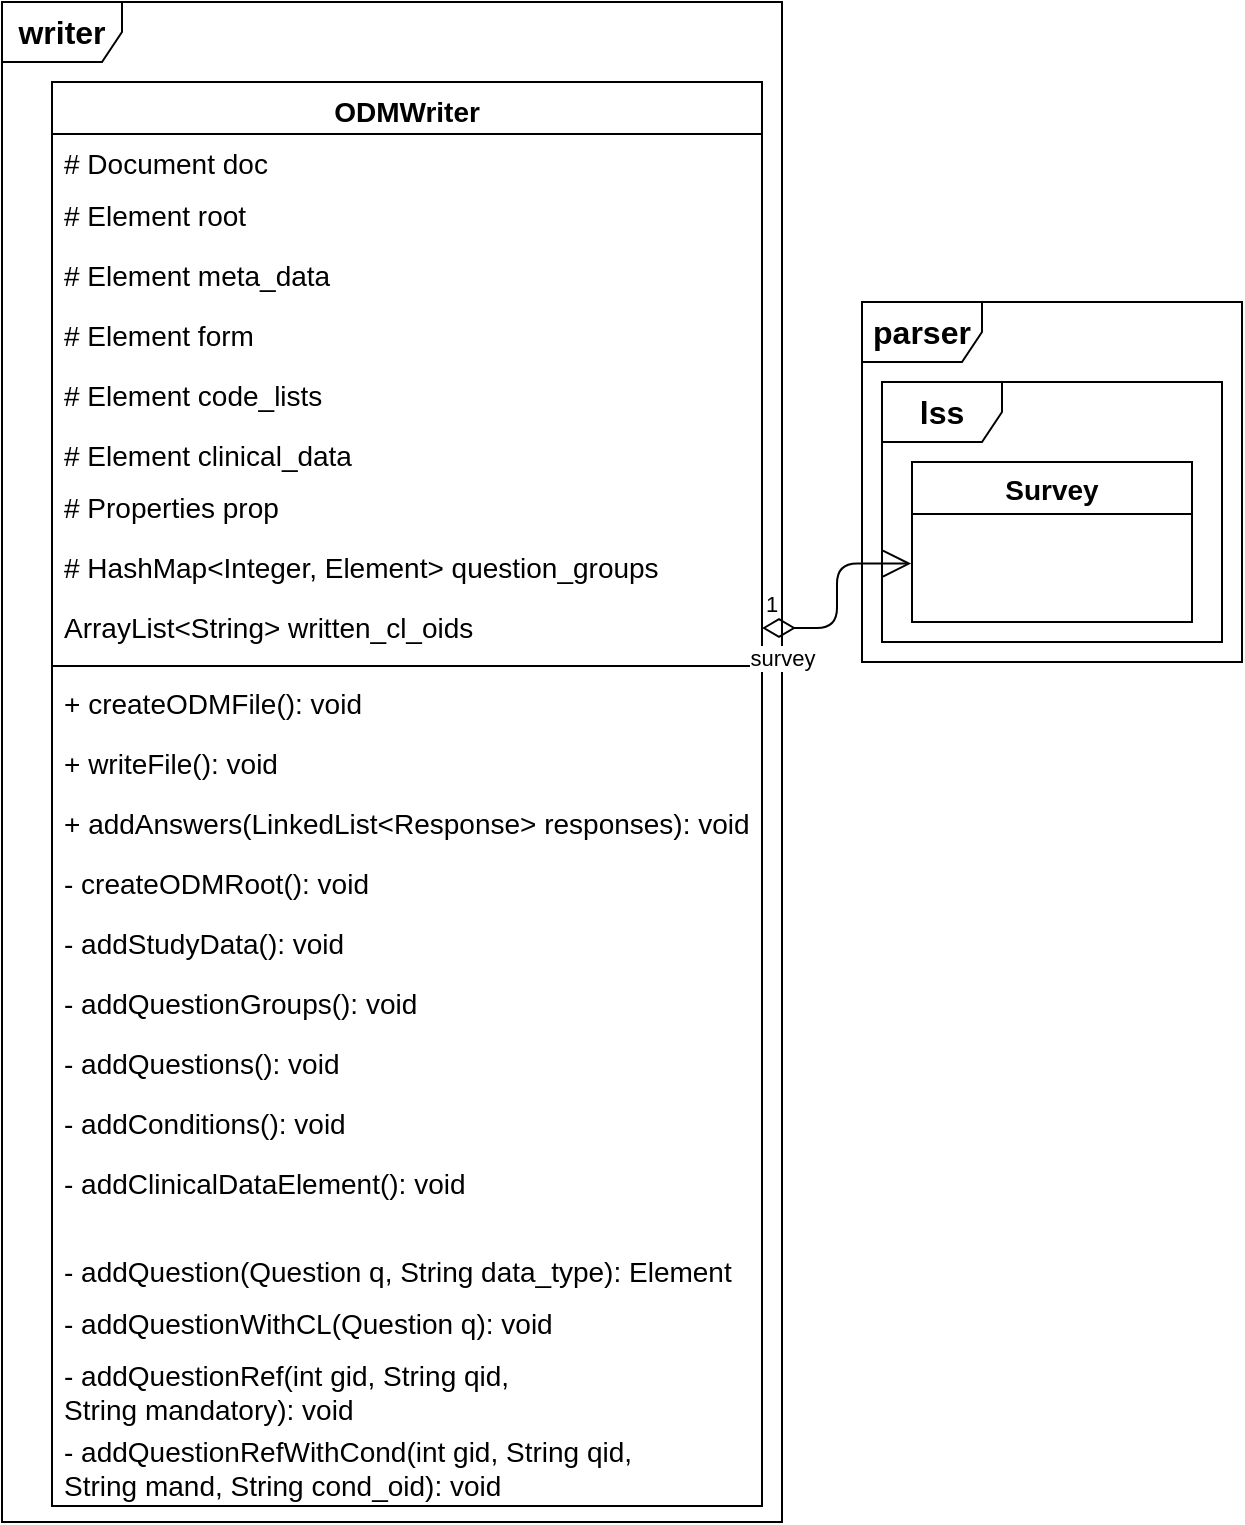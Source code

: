 <mxfile version="14.6.13" type="device"><diagram id="YB6gGQUu1oZ_nUrGwwTE" name="Page-1"><mxGraphModel dx="981" dy="607" grid="1" gridSize="10" guides="1" tooltips="1" connect="1" arrows="1" fold="1" page="1" pageScale="1" pageWidth="850" pageHeight="1100" math="0" shadow="0"><root><mxCell id="0"/><mxCell id="1" parent="0"/><mxCell id="7hJM5R8jNaZzgyFDRt-p-28" value="&lt;b&gt;&lt;font style=&quot;font-size: 16px&quot;&gt;writer&lt;/font&gt;&lt;/b&gt;" style="shape=umlFrame;whiteSpace=wrap;html=1;" parent="1" vertex="1"><mxGeometry x="270" y="320" width="390" height="760" as="geometry"/></mxCell><mxCell id="7hJM5R8jNaZzgyFDRt-p-2" value="ODMWriter" style="swimlane;fontStyle=1;align=center;verticalAlign=top;childLayout=stackLayout;horizontal=1;startSize=26;horizontalStack=0;resizeParent=1;resizeParentMax=0;resizeLast=0;collapsible=1;marginBottom=0;fontSize=14;" parent="1" vertex="1"><mxGeometry x="295" y="360" width="355" height="712" as="geometry"/></mxCell><mxCell id="7hJM5R8jNaZzgyFDRt-p-3" value="# Document doc" style="text;strokeColor=none;fillColor=none;align=left;verticalAlign=top;spacingLeft=4;spacingRight=4;overflow=hidden;rotatable=0;points=[[0,0.5],[1,0.5]];portConstraint=eastwest;fontSize=14;" parent="7hJM5R8jNaZzgyFDRt-p-2" vertex="1"><mxGeometry y="26" width="355" height="26" as="geometry"/></mxCell><mxCell id="7hJM5R8jNaZzgyFDRt-p-5" value="# Element root" style="text;strokeColor=none;fillColor=none;align=left;verticalAlign=top;spacingLeft=4;spacingRight=4;overflow=hidden;rotatable=0;points=[[0,0.5],[1,0.5]];portConstraint=eastwest;fontSize=14;" parent="7hJM5R8jNaZzgyFDRt-p-2" vertex="1"><mxGeometry y="52" width="355" height="30" as="geometry"/></mxCell><mxCell id="7hJM5R8jNaZzgyFDRt-p-12" value="# Element meta_data" style="text;strokeColor=none;fillColor=none;align=left;verticalAlign=top;spacingLeft=4;spacingRight=4;overflow=hidden;rotatable=0;points=[[0,0.5],[1,0.5]];portConstraint=eastwest;fontSize=14;" parent="7hJM5R8jNaZzgyFDRt-p-2" vertex="1"><mxGeometry y="82" width="355" height="30" as="geometry"/></mxCell><mxCell id="7hJM5R8jNaZzgyFDRt-p-10" value="# Element form" style="text;strokeColor=none;fillColor=none;align=left;verticalAlign=top;spacingLeft=4;spacingRight=4;overflow=hidden;rotatable=0;points=[[0,0.5],[1,0.5]];portConstraint=eastwest;fontSize=14;" parent="7hJM5R8jNaZzgyFDRt-p-2" vertex="1"><mxGeometry y="112" width="355" height="30" as="geometry"/></mxCell><mxCell id="7hJM5R8jNaZzgyFDRt-p-11" value="# Element code_lists" style="text;strokeColor=none;fillColor=none;align=left;verticalAlign=top;spacingLeft=4;spacingRight=4;overflow=hidden;rotatable=0;points=[[0,0.5],[1,0.5]];portConstraint=eastwest;fontSize=14;" parent="7hJM5R8jNaZzgyFDRt-p-2" vertex="1"><mxGeometry y="142" width="355" height="30" as="geometry"/></mxCell><mxCell id="7hJM5R8jNaZzgyFDRt-p-6" value="# Element clinical_data" style="text;strokeColor=none;fillColor=none;align=left;verticalAlign=top;spacingLeft=4;spacingRight=4;overflow=hidden;rotatable=0;points=[[0,0.5],[1,0.5]];portConstraint=eastwest;fontSize=14;" parent="7hJM5R8jNaZzgyFDRt-p-2" vertex="1"><mxGeometry y="172" width="355" height="26" as="geometry"/></mxCell><mxCell id="7hJM5R8jNaZzgyFDRt-p-8" value="# Properties prop" style="text;strokeColor=none;fillColor=none;align=left;verticalAlign=top;spacingLeft=4;spacingRight=4;overflow=hidden;rotatable=0;points=[[0,0.5],[1,0.5]];portConstraint=eastwest;fontSize=14;" parent="7hJM5R8jNaZzgyFDRt-p-2" vertex="1"><mxGeometry y="198" width="355" height="30" as="geometry"/></mxCell><mxCell id="7hJM5R8jNaZzgyFDRt-p-13" value="# HashMap&lt;Integer, Element&gt; question_groups" style="text;strokeColor=none;fillColor=none;align=left;verticalAlign=top;spacingLeft=4;spacingRight=4;overflow=hidden;rotatable=0;points=[[0,0.5],[1,0.5]];portConstraint=eastwest;fontSize=14;" parent="7hJM5R8jNaZzgyFDRt-p-2" vertex="1"><mxGeometry y="228" width="355" height="30" as="geometry"/></mxCell><mxCell id="7hJM5R8jNaZzgyFDRt-p-9" value="ArrayList&lt;String&gt; written_cl_oids" style="text;strokeColor=none;fillColor=none;align=left;verticalAlign=top;spacingLeft=4;spacingRight=4;overflow=hidden;rotatable=0;points=[[0,0.5],[1,0.5]];portConstraint=eastwest;fontSize=14;" parent="7hJM5R8jNaZzgyFDRt-p-2" vertex="1"><mxGeometry y="258" width="355" height="30" as="geometry"/></mxCell><mxCell id="7hJM5R8jNaZzgyFDRt-p-4" value="" style="line;strokeWidth=1;fillColor=none;align=left;verticalAlign=middle;spacingTop=-1;spacingLeft=3;spacingRight=3;rotatable=0;labelPosition=right;points=[];portConstraint=eastwest;" parent="7hJM5R8jNaZzgyFDRt-p-2" vertex="1"><mxGeometry y="288" width="355" height="8" as="geometry"/></mxCell><mxCell id="7hJM5R8jNaZzgyFDRt-p-14" value="+ createODMFile(): void" style="text;strokeColor=none;fillColor=none;align=left;verticalAlign=top;spacingLeft=4;spacingRight=4;overflow=hidden;rotatable=0;points=[[0,0.5],[1,0.5]];portConstraint=eastwest;fontSize=14;" parent="7hJM5R8jNaZzgyFDRt-p-2" vertex="1"><mxGeometry y="296" width="355" height="30" as="geometry"/></mxCell><mxCell id="7hJM5R8jNaZzgyFDRt-p-16" value="+ writeFile(): void" style="text;strokeColor=none;fillColor=none;align=left;verticalAlign=top;spacingLeft=4;spacingRight=4;overflow=hidden;rotatable=0;points=[[0,0.5],[1,0.5]];portConstraint=eastwest;fontSize=14;" parent="7hJM5R8jNaZzgyFDRt-p-2" vertex="1"><mxGeometry y="326" width="355" height="30" as="geometry"/></mxCell><mxCell id="7hJM5R8jNaZzgyFDRt-p-21" value="+ addAnswers(LinkedList&lt;Response&gt; responses): void" style="text;strokeColor=none;fillColor=none;align=left;verticalAlign=top;spacingLeft=4;spacingRight=4;overflow=hidden;rotatable=0;points=[[0,0.5],[1,0.5]];portConstraint=eastwest;fontSize=14;" parent="7hJM5R8jNaZzgyFDRt-p-2" vertex="1"><mxGeometry y="356" width="355" height="30" as="geometry"/></mxCell><mxCell id="7hJM5R8jNaZzgyFDRt-p-15" value="- createODMRoot(): void" style="text;strokeColor=none;fillColor=none;align=left;verticalAlign=top;spacingLeft=4;spacingRight=4;overflow=hidden;rotatable=0;points=[[0,0.5],[1,0.5]];portConstraint=eastwest;fontSize=14;" parent="7hJM5R8jNaZzgyFDRt-p-2" vertex="1"><mxGeometry y="386" width="355" height="30" as="geometry"/></mxCell><mxCell id="7hJM5R8jNaZzgyFDRt-p-17" value="- addStudyData(): void" style="text;strokeColor=none;fillColor=none;align=left;verticalAlign=top;spacingLeft=4;spacingRight=4;overflow=hidden;rotatable=0;points=[[0,0.5],[1,0.5]];portConstraint=eastwest;fontSize=14;" parent="7hJM5R8jNaZzgyFDRt-p-2" vertex="1"><mxGeometry y="416" width="355" height="30" as="geometry"/></mxCell><mxCell id="7hJM5R8jNaZzgyFDRt-p-19" value="- addQuestionGroups(): void" style="text;strokeColor=none;fillColor=none;align=left;verticalAlign=top;spacingLeft=4;spacingRight=4;overflow=hidden;rotatable=0;points=[[0,0.5],[1,0.5]];portConstraint=eastwest;fontSize=14;" parent="7hJM5R8jNaZzgyFDRt-p-2" vertex="1"><mxGeometry y="446" width="355" height="30" as="geometry"/></mxCell><mxCell id="7hJM5R8jNaZzgyFDRt-p-18" value="- addQuestions(): void" style="text;strokeColor=none;fillColor=none;align=left;verticalAlign=top;spacingLeft=4;spacingRight=4;overflow=hidden;rotatable=0;points=[[0,0.5],[1,0.5]];portConstraint=eastwest;fontSize=14;" parent="7hJM5R8jNaZzgyFDRt-p-2" vertex="1"><mxGeometry y="476" width="355" height="30" as="geometry"/></mxCell><mxCell id="7hJM5R8jNaZzgyFDRt-p-7" value="- addConditions(): void" style="text;strokeColor=none;fillColor=none;align=left;verticalAlign=top;spacingLeft=4;spacingRight=4;overflow=hidden;rotatable=0;points=[[0,0.5],[1,0.5]];portConstraint=eastwest;fontSize=14;" parent="7hJM5R8jNaZzgyFDRt-p-2" vertex="1"><mxGeometry y="506" width="355" height="30" as="geometry"/></mxCell><mxCell id="7hJM5R8jNaZzgyFDRt-p-20" value="- addClinicalDataElement(): void" style="text;strokeColor=none;fillColor=none;align=left;verticalAlign=top;spacingLeft=4;spacingRight=4;overflow=hidden;rotatable=0;points=[[0,0.5],[1,0.5]];portConstraint=eastwest;fontSize=14;" parent="7hJM5R8jNaZzgyFDRt-p-2" vertex="1"><mxGeometry y="536" width="355" height="30" as="geometry"/></mxCell><mxCell id="7hJM5R8jNaZzgyFDRt-p-22" value="" style="text;strokeColor=none;fillColor=none;align=left;verticalAlign=middle;spacingTop=-1;spacingLeft=4;spacingRight=4;rotatable=0;labelPosition=right;points=[];portConstraint=eastwest;" parent="7hJM5R8jNaZzgyFDRt-p-2" vertex="1"><mxGeometry y="566" width="355" height="14" as="geometry"/></mxCell><mxCell id="7hJM5R8jNaZzgyFDRt-p-23" value="- addQuestion(Question q, String data_type): Element" style="text;strokeColor=none;fillColor=none;align=left;verticalAlign=top;spacingLeft=4;spacingRight=4;overflow=hidden;rotatable=0;points=[[0,0.5],[1,0.5]];portConstraint=eastwest;fontSize=14;" parent="7hJM5R8jNaZzgyFDRt-p-2" vertex="1"><mxGeometry y="580" width="355" height="26" as="geometry"/></mxCell><mxCell id="7hJM5R8jNaZzgyFDRt-p-25" value="- addQuestionWithCL(Question q): void" style="text;strokeColor=none;fillColor=none;align=left;verticalAlign=top;spacingLeft=4;spacingRight=4;overflow=hidden;rotatable=0;points=[[0,0.5],[1,0.5]];portConstraint=eastwest;fontSize=14;" parent="7hJM5R8jNaZzgyFDRt-p-2" vertex="1"><mxGeometry y="606" width="355" height="26" as="geometry"/></mxCell><mxCell id="7hJM5R8jNaZzgyFDRt-p-26" value="- addQuestionRef(int gid, String qid,&#10;String mandatory): void" style="text;strokeColor=none;fillColor=none;align=left;verticalAlign=top;spacingLeft=4;spacingRight=4;overflow=hidden;rotatable=0;points=[[0,0.5],[1,0.5]];portConstraint=eastwest;fontSize=14;" parent="7hJM5R8jNaZzgyFDRt-p-2" vertex="1"><mxGeometry y="632" width="355" height="38" as="geometry"/></mxCell><mxCell id="7hJM5R8jNaZzgyFDRt-p-24" value="- addQuestionRefWithCond(int gid, String qid,&#10;String mand, String cond_oid): void&#10;" style="text;strokeColor=none;fillColor=none;align=left;verticalAlign=top;spacingLeft=4;spacingRight=4;overflow=hidden;rotatable=0;points=[[0,0.5],[1,0.5]];portConstraint=eastwest;fontSize=14;" parent="7hJM5R8jNaZzgyFDRt-p-2" vertex="1"><mxGeometry y="670" width="355" height="42" as="geometry"/></mxCell><mxCell id="7hJM5R8jNaZzgyFDRt-p-29" value="&lt;b&gt;&lt;font style=&quot;font-size: 16px&quot;&gt;parser&lt;/font&gt;&lt;/b&gt;" style="shape=umlFrame;whiteSpace=wrap;html=1;" parent="1" vertex="1"><mxGeometry x="700" y="470" width="190" height="180" as="geometry"/></mxCell><mxCell id="7hJM5R8jNaZzgyFDRt-p-30" value="&lt;b&gt;&lt;font style=&quot;font-size: 16px&quot;&gt;lss&lt;/font&gt;&lt;/b&gt;" style="shape=umlFrame;whiteSpace=wrap;html=1;" parent="1" vertex="1"><mxGeometry x="710" y="510" width="170" height="130" as="geometry"/></mxCell><mxCell id="7hJM5R8jNaZzgyFDRt-p-31" value="Survey" style="swimlane;fontStyle=1;childLayout=stackLayout;horizontal=1;startSize=26;fillColor=none;horizontalStack=0;resizeParent=1;resizeParentMax=0;resizeLast=0;collapsible=1;marginBottom=0;fontSize=14;" parent="1" vertex="1"><mxGeometry x="725" y="550" width="140" height="80" as="geometry"/></mxCell><mxCell id="7hJM5R8jNaZzgyFDRt-p-36" value="" style="text;strokeColor=none;fillColor=none;align=left;verticalAlign=middle;spacingTop=-1;spacingLeft=4;spacingRight=4;rotatable=0;labelPosition=right;points=[];portConstraint=eastwest;" parent="7hJM5R8jNaZzgyFDRt-p-31" vertex="1"><mxGeometry y="26" width="140" height="54" as="geometry"/></mxCell><mxCell id="7hJM5R8jNaZzgyFDRt-p-39" value="1" style="endArrow=open;html=1;endSize=12;startArrow=diamondThin;startSize=14;startFill=0;edgeStyle=orthogonalEdgeStyle;align=left;verticalAlign=bottom;entryX=-0.003;entryY=0.459;entryDx=0;entryDy=0;entryPerimeter=0;" parent="1" source="7hJM5R8jNaZzgyFDRt-p-9" target="7hJM5R8jNaZzgyFDRt-p-36" edge="1"><mxGeometry x="-1" y="3" relative="1" as="geometry"><mxPoint x="740" y="630" as="sourcePoint"/><mxPoint x="900" y="630" as="targetPoint"/></mxGeometry></mxCell><mxCell id="7hJM5R8jNaZzgyFDRt-p-40" value="survey" style="edgeLabel;html=1;align=center;verticalAlign=middle;resizable=0;points=[];" parent="7hJM5R8jNaZzgyFDRt-p-39" vertex="1" connectable="0"><mxGeometry x="-0.465" y="-1" relative="1" as="geometry"><mxPoint x="-19" y="14" as="offset"/></mxGeometry></mxCell></root></mxGraphModel></diagram></mxfile>